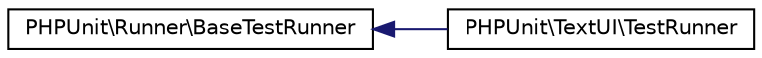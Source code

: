 digraph "Graphical Class Hierarchy"
{
  edge [fontname="Helvetica",fontsize="10",labelfontname="Helvetica",labelfontsize="10"];
  node [fontname="Helvetica",fontsize="10",shape=record];
  rankdir="LR";
  Node0 [label="PHPUnit\\Runner\\BaseTestRunner",height=0.2,width=0.4,color="black", fillcolor="white", style="filled",URL="$classPHPUnit_1_1Runner_1_1BaseTestRunner.html"];
  Node0 -> Node1 [dir="back",color="midnightblue",fontsize="10",style="solid",fontname="Helvetica"];
  Node1 [label="PHPUnit\\TextUI\\TestRunner",height=0.2,width=0.4,color="black", fillcolor="white", style="filled",URL="$classPHPUnit_1_1TextUI_1_1TestRunner.html"];
}
